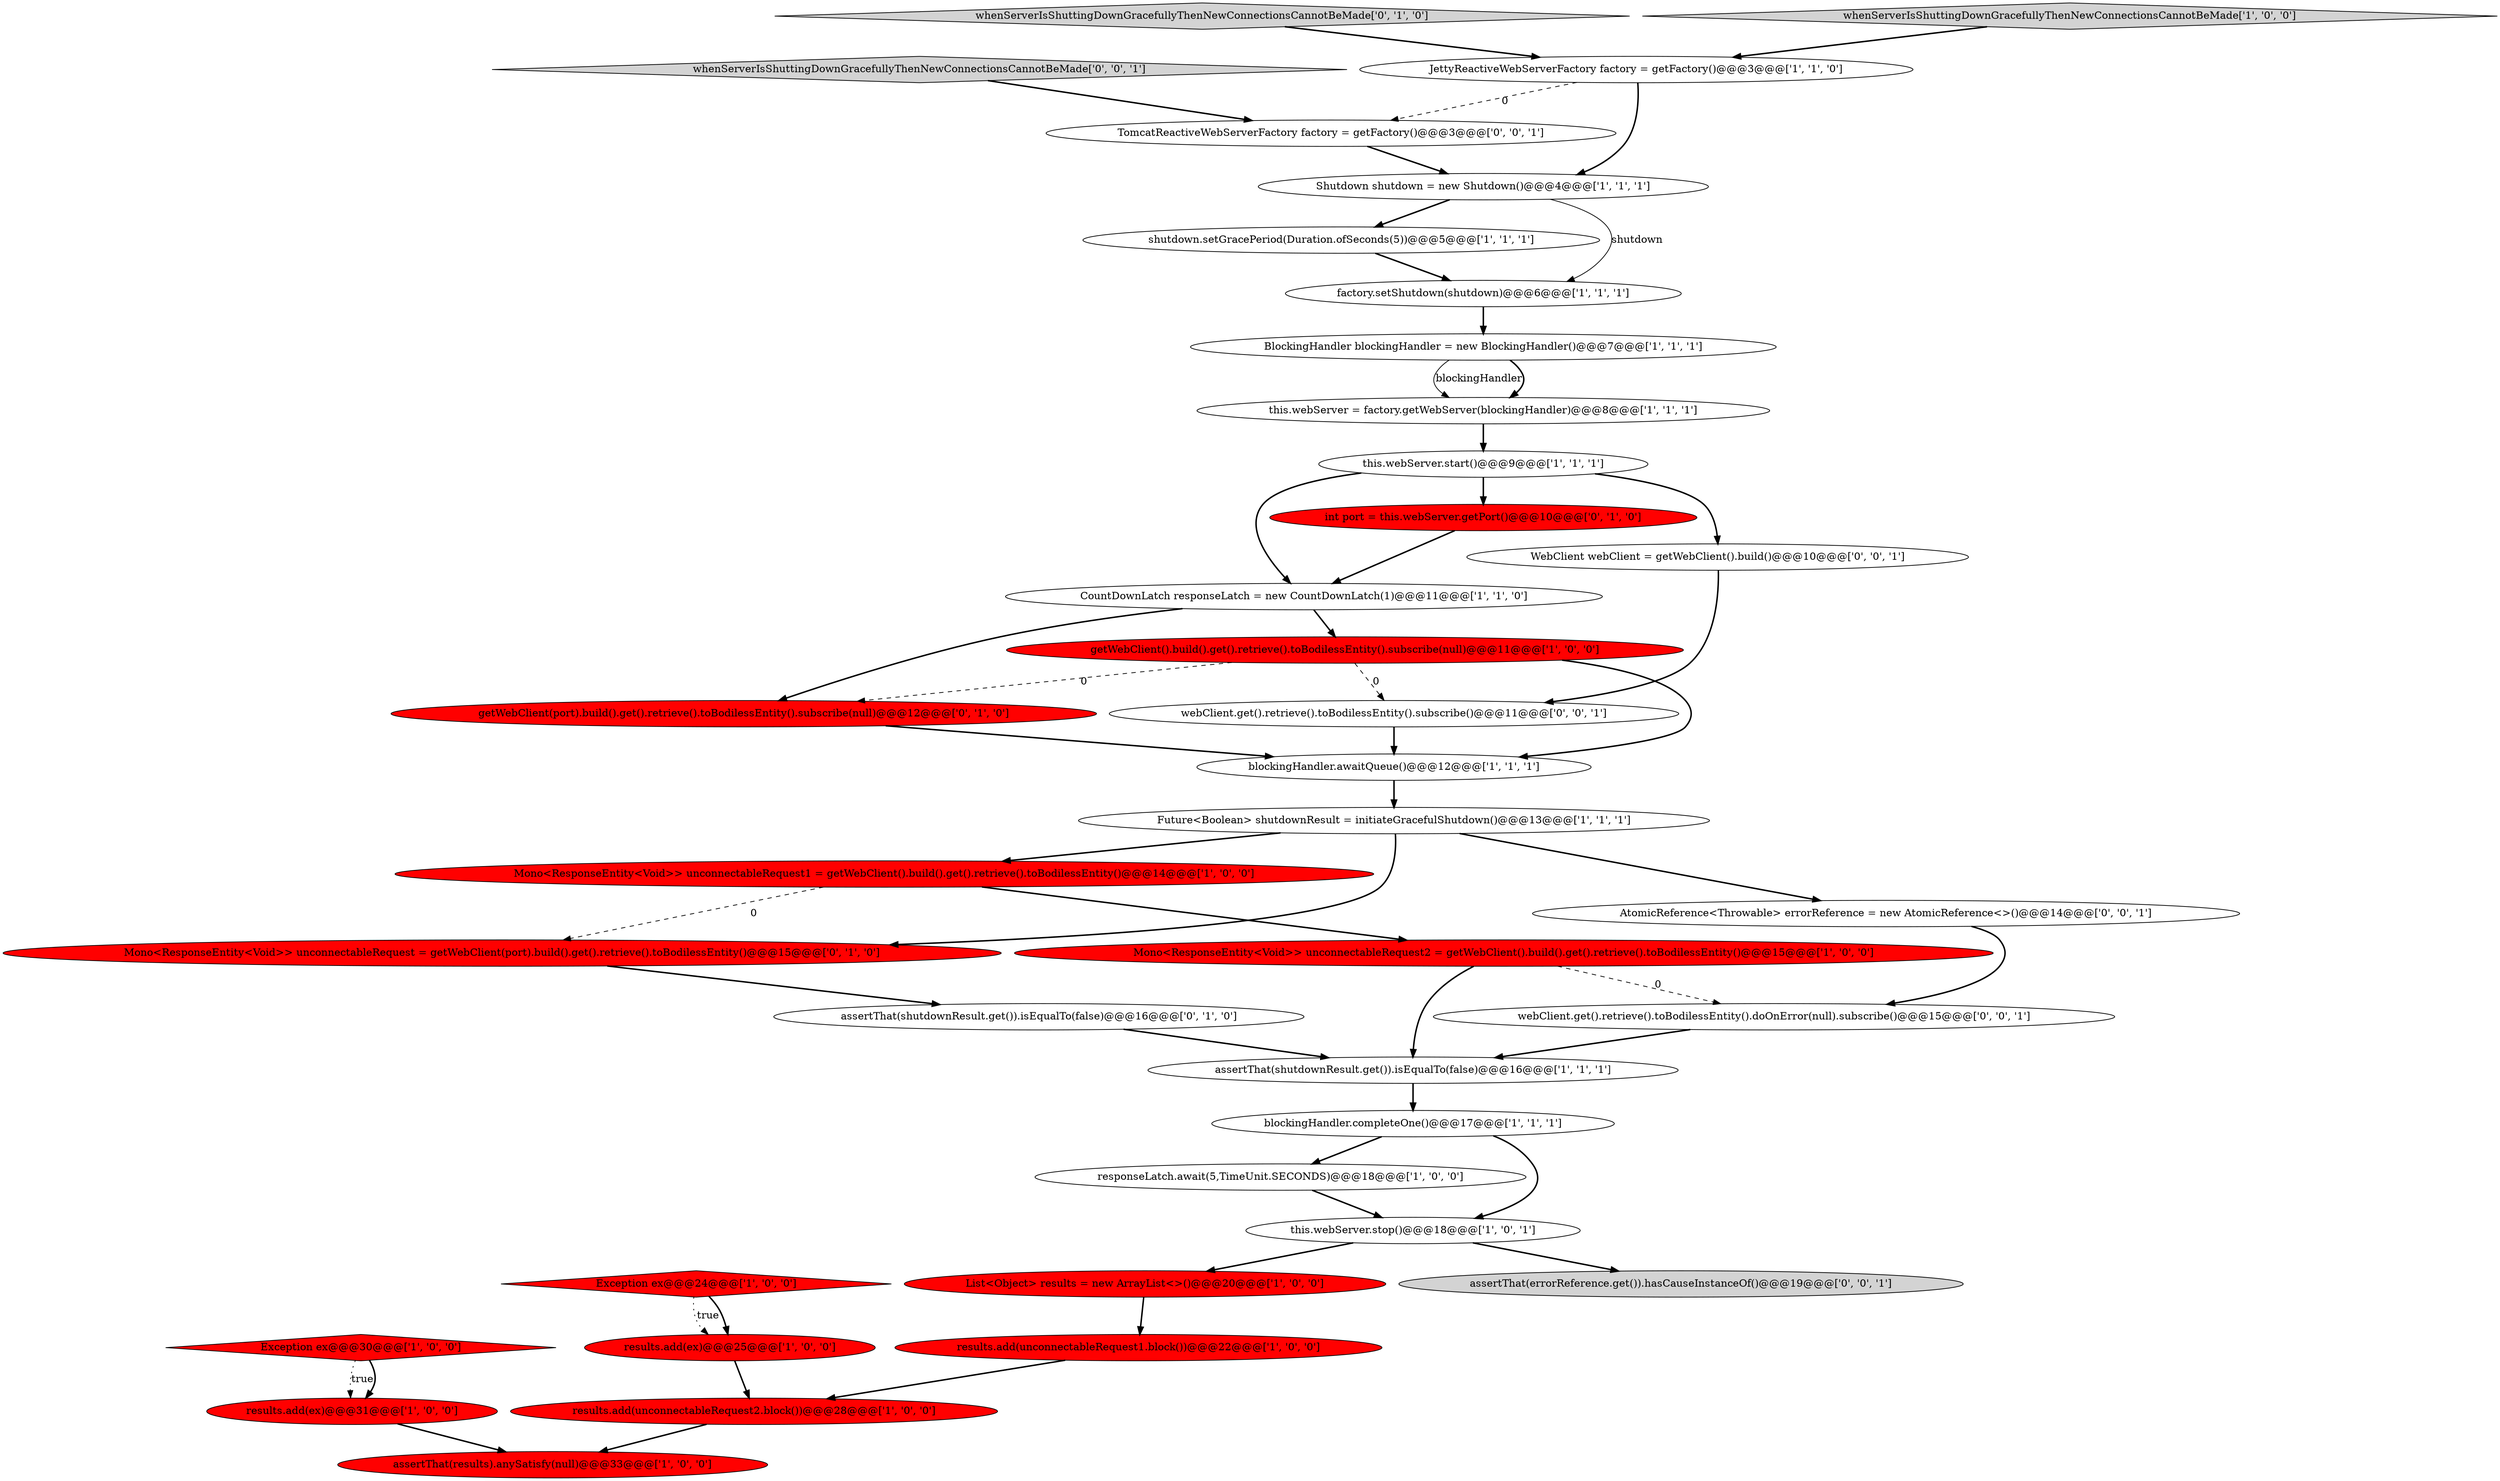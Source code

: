 digraph {
15 [style = filled, label = "this.webServer.stop()@@@18@@@['1', '0', '1']", fillcolor = white, shape = ellipse image = "AAA0AAABBB1BBB"];
3 [style = filled, label = "this.webServer.start()@@@9@@@['1', '1', '1']", fillcolor = white, shape = ellipse image = "AAA0AAABBB1BBB"];
35 [style = filled, label = "whenServerIsShuttingDownGracefullyThenNewConnectionsCannotBeMade['0', '0', '1']", fillcolor = lightgray, shape = diamond image = "AAA0AAABBB3BBB"];
24 [style = filled, label = "Mono<ResponseEntity<Void>> unconnectableRequest2 = getWebClient().build().get().retrieve().toBodilessEntity()@@@15@@@['1', '0', '0']", fillcolor = red, shape = ellipse image = "AAA1AAABBB1BBB"];
4 [style = filled, label = "factory.setShutdown(shutdown)@@@6@@@['1', '1', '1']", fillcolor = white, shape = ellipse image = "AAA0AAABBB1BBB"];
26 [style = filled, label = "whenServerIsShuttingDownGracefullyThenNewConnectionsCannotBeMade['0', '1', '0']", fillcolor = lightgray, shape = diamond image = "AAA0AAABBB2BBB"];
16 [style = filled, label = "responseLatch.await(5,TimeUnit.SECONDS)@@@18@@@['1', '0', '0']", fillcolor = white, shape = ellipse image = "AAA0AAABBB1BBB"];
2 [style = filled, label = "this.webServer = factory.getWebServer(blockingHandler)@@@8@@@['1', '1', '1']", fillcolor = white, shape = ellipse image = "AAA0AAABBB1BBB"];
14 [style = filled, label = "blockingHandler.completeOne()@@@17@@@['1', '1', '1']", fillcolor = white, shape = ellipse image = "AAA0AAABBB1BBB"];
33 [style = filled, label = "webClient.get().retrieve().toBodilessEntity().doOnError(null).subscribe()@@@15@@@['0', '0', '1']", fillcolor = white, shape = ellipse image = "AAA0AAABBB3BBB"];
29 [style = filled, label = "int port = this.webServer.getPort()@@@10@@@['0', '1', '0']", fillcolor = red, shape = ellipse image = "AAA1AAABBB2BBB"];
1 [style = filled, label = "shutdown.setGracePeriod(Duration.ofSeconds(5))@@@5@@@['1', '1', '1']", fillcolor = white, shape = ellipse image = "AAA0AAABBB1BBB"];
28 [style = filled, label = "getWebClient(port).build().get().retrieve().toBodilessEntity().subscribe(null)@@@12@@@['0', '1', '0']", fillcolor = red, shape = ellipse image = "AAA1AAABBB2BBB"];
32 [style = filled, label = "WebClient webClient = getWebClient().build()@@@10@@@['0', '0', '1']", fillcolor = white, shape = ellipse image = "AAA0AAABBB3BBB"];
18 [style = filled, label = "Mono<ResponseEntity<Void>> unconnectableRequest1 = getWebClient().build().get().retrieve().toBodilessEntity()@@@14@@@['1', '0', '0']", fillcolor = red, shape = ellipse image = "AAA1AAABBB1BBB"];
0 [style = filled, label = "Exception ex@@@30@@@['1', '0', '0']", fillcolor = red, shape = diamond image = "AAA1AAABBB1BBB"];
8 [style = filled, label = "BlockingHandler blockingHandler = new BlockingHandler()@@@7@@@['1', '1', '1']", fillcolor = white, shape = ellipse image = "AAA0AAABBB1BBB"];
31 [style = filled, label = "TomcatReactiveWebServerFactory factory = getFactory()@@@3@@@['0', '0', '1']", fillcolor = white, shape = ellipse image = "AAA0AAABBB3BBB"];
12 [style = filled, label = "whenServerIsShuttingDownGracefullyThenNewConnectionsCannotBeMade['1', '0', '0']", fillcolor = lightgray, shape = diamond image = "AAA0AAABBB1BBB"];
20 [style = filled, label = "results.add(ex)@@@25@@@['1', '0', '0']", fillcolor = red, shape = ellipse image = "AAA1AAABBB1BBB"];
5 [style = filled, label = "assertThat(shutdownResult.get()).isEqualTo(false)@@@16@@@['1', '1', '1']", fillcolor = white, shape = ellipse image = "AAA0AAABBB1BBB"];
13 [style = filled, label = "List<Object> results = new ArrayList<>()@@@20@@@['1', '0', '0']", fillcolor = red, shape = ellipse image = "AAA1AAABBB1BBB"];
34 [style = filled, label = "webClient.get().retrieve().toBodilessEntity().subscribe()@@@11@@@['0', '0', '1']", fillcolor = white, shape = ellipse image = "AAA0AAABBB3BBB"];
25 [style = filled, label = "blockingHandler.awaitQueue()@@@12@@@['1', '1', '1']", fillcolor = white, shape = ellipse image = "AAA0AAABBB1BBB"];
22 [style = filled, label = "assertThat(results).anySatisfy(null)@@@33@@@['1', '0', '0']", fillcolor = red, shape = ellipse image = "AAA1AAABBB1BBB"];
30 [style = filled, label = "Mono<ResponseEntity<Void>> unconnectableRequest = getWebClient(port).build().get().retrieve().toBodilessEntity()@@@15@@@['0', '1', '0']", fillcolor = red, shape = ellipse image = "AAA1AAABBB2BBB"];
10 [style = filled, label = "results.add(ex)@@@31@@@['1', '0', '0']", fillcolor = red, shape = ellipse image = "AAA1AAABBB1BBB"];
7 [style = filled, label = "Shutdown shutdown = new Shutdown()@@@4@@@['1', '1', '1']", fillcolor = white, shape = ellipse image = "AAA0AAABBB1BBB"];
23 [style = filled, label = "JettyReactiveWebServerFactory factory = getFactory()@@@3@@@['1', '1', '0']", fillcolor = white, shape = ellipse image = "AAA0AAABBB1BBB"];
27 [style = filled, label = "assertThat(shutdownResult.get()).isEqualTo(false)@@@16@@@['0', '1', '0']", fillcolor = white, shape = ellipse image = "AAA0AAABBB2BBB"];
37 [style = filled, label = "AtomicReference<Throwable> errorReference = new AtomicReference<>()@@@14@@@['0', '0', '1']", fillcolor = white, shape = ellipse image = "AAA0AAABBB3BBB"];
11 [style = filled, label = "Future<Boolean> shutdownResult = initiateGracefulShutdown()@@@13@@@['1', '1', '1']", fillcolor = white, shape = ellipse image = "AAA0AAABBB1BBB"];
6 [style = filled, label = "CountDownLatch responseLatch = new CountDownLatch(1)@@@11@@@['1', '1', '0']", fillcolor = white, shape = ellipse image = "AAA0AAABBB1BBB"];
36 [style = filled, label = "assertThat(errorReference.get()).hasCauseInstanceOf()@@@19@@@['0', '0', '1']", fillcolor = lightgray, shape = ellipse image = "AAA0AAABBB3BBB"];
9 [style = filled, label = "results.add(unconnectableRequest2.block())@@@28@@@['1', '0', '0']", fillcolor = red, shape = ellipse image = "AAA1AAABBB1BBB"];
17 [style = filled, label = "Exception ex@@@24@@@['1', '0', '0']", fillcolor = red, shape = diamond image = "AAA1AAABBB1BBB"];
21 [style = filled, label = "getWebClient().build().get().retrieve().toBodilessEntity().subscribe(null)@@@11@@@['1', '0', '0']", fillcolor = red, shape = ellipse image = "AAA1AAABBB1BBB"];
19 [style = filled, label = "results.add(unconnectableRequest1.block())@@@22@@@['1', '0', '0']", fillcolor = red, shape = ellipse image = "AAA1AAABBB1BBB"];
9->22 [style = bold, label=""];
14->16 [style = bold, label=""];
10->22 [style = bold, label=""];
16->15 [style = bold, label=""];
35->31 [style = bold, label=""];
17->20 [style = dotted, label="true"];
1->4 [style = bold, label=""];
18->24 [style = bold, label=""];
15->13 [style = bold, label=""];
7->1 [style = bold, label=""];
34->25 [style = bold, label=""];
21->34 [style = dashed, label="0"];
20->9 [style = bold, label=""];
0->10 [style = dotted, label="true"];
21->28 [style = dashed, label="0"];
18->30 [style = dashed, label="0"];
24->33 [style = dashed, label="0"];
6->21 [style = bold, label=""];
8->2 [style = solid, label="blockingHandler"];
2->3 [style = bold, label=""];
23->31 [style = dashed, label="0"];
30->27 [style = bold, label=""];
11->37 [style = bold, label=""];
3->6 [style = bold, label=""];
32->34 [style = bold, label=""];
21->25 [style = bold, label=""];
5->14 [style = bold, label=""];
33->5 [style = bold, label=""];
31->7 [style = bold, label=""];
11->18 [style = bold, label=""];
24->5 [style = bold, label=""];
29->6 [style = bold, label=""];
13->19 [style = bold, label=""];
0->10 [style = bold, label=""];
8->2 [style = bold, label=""];
19->9 [style = bold, label=""];
25->11 [style = bold, label=""];
26->23 [style = bold, label=""];
28->25 [style = bold, label=""];
4->8 [style = bold, label=""];
14->15 [style = bold, label=""];
12->23 [style = bold, label=""];
23->7 [style = bold, label=""];
27->5 [style = bold, label=""];
7->4 [style = solid, label="shutdown"];
37->33 [style = bold, label=""];
3->32 [style = bold, label=""];
3->29 [style = bold, label=""];
11->30 [style = bold, label=""];
15->36 [style = bold, label=""];
6->28 [style = bold, label=""];
17->20 [style = bold, label=""];
}
